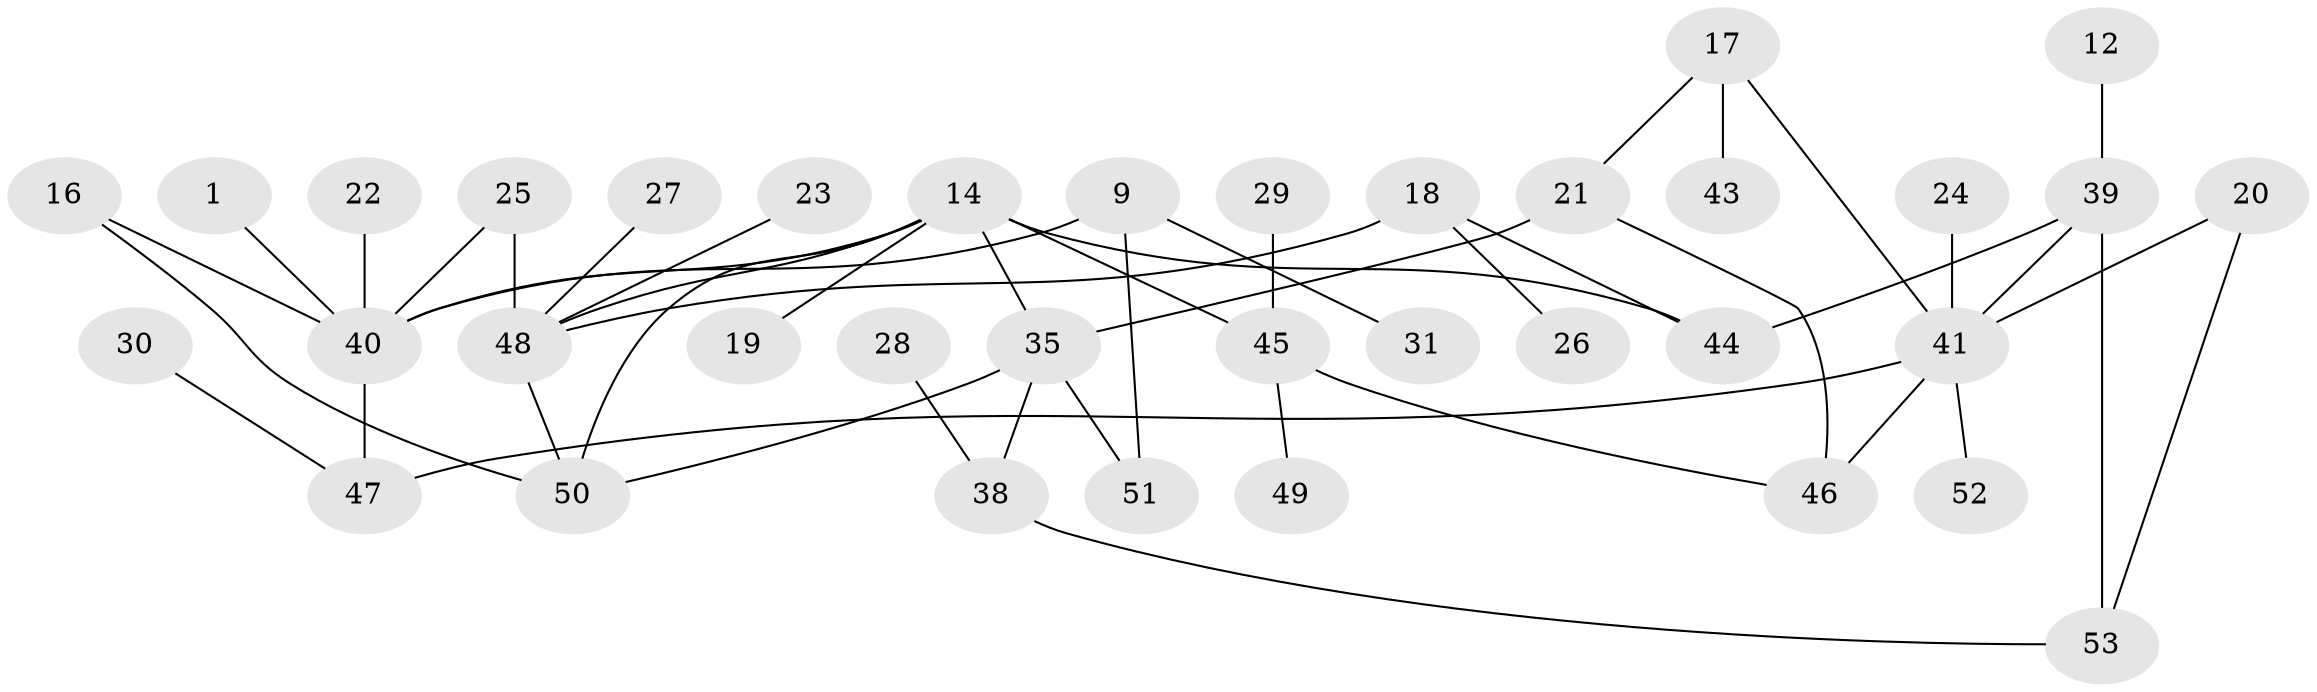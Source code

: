 // original degree distribution, {1: 0.23809523809523808, 2: 0.3047619047619048, 4: 0.10476190476190476, 3: 0.18095238095238095, 0: 0.1523809523809524, 5: 0.01904761904761905}
// Generated by graph-tools (version 1.1) at 2025/25/03/09/25 03:25:15]
// undirected, 36 vertices, 47 edges
graph export_dot {
graph [start="1"]
  node [color=gray90,style=filled];
  1;
  9;
  12;
  14;
  16;
  17;
  18;
  19;
  20;
  21;
  22;
  23;
  24;
  25;
  26;
  27;
  28;
  29;
  30;
  31;
  35;
  38;
  39;
  40;
  41;
  43;
  44;
  45;
  46;
  47;
  48;
  49;
  50;
  51;
  52;
  53;
  1 -- 40 [weight=1.0];
  9 -- 31 [weight=1.0];
  9 -- 40 [weight=1.0];
  9 -- 51 [weight=1.0];
  12 -- 39 [weight=1.0];
  14 -- 19 [weight=1.0];
  14 -- 35 [weight=1.0];
  14 -- 40 [weight=1.0];
  14 -- 44 [weight=1.0];
  14 -- 45 [weight=1.0];
  14 -- 48 [weight=1.0];
  14 -- 50 [weight=1.0];
  16 -- 40 [weight=1.0];
  16 -- 50 [weight=1.0];
  17 -- 21 [weight=1.0];
  17 -- 41 [weight=1.0];
  17 -- 43 [weight=1.0];
  18 -- 26 [weight=1.0];
  18 -- 44 [weight=1.0];
  18 -- 48 [weight=1.0];
  20 -- 41 [weight=1.0];
  20 -- 53 [weight=1.0];
  21 -- 35 [weight=1.0];
  21 -- 46 [weight=1.0];
  22 -- 40 [weight=2.0];
  23 -- 48 [weight=1.0];
  24 -- 41 [weight=1.0];
  25 -- 40 [weight=1.0];
  25 -- 48 [weight=1.0];
  27 -- 48 [weight=1.0];
  28 -- 38 [weight=1.0];
  29 -- 45 [weight=1.0];
  30 -- 47 [weight=1.0];
  35 -- 38 [weight=1.0];
  35 -- 50 [weight=1.0];
  35 -- 51 [weight=1.0];
  38 -- 53 [weight=1.0];
  39 -- 41 [weight=1.0];
  39 -- 44 [weight=1.0];
  39 -- 53 [weight=1.0];
  40 -- 47 [weight=1.0];
  41 -- 46 [weight=1.0];
  41 -- 47 [weight=1.0];
  41 -- 52 [weight=1.0];
  45 -- 46 [weight=1.0];
  45 -- 49 [weight=1.0];
  48 -- 50 [weight=1.0];
}
